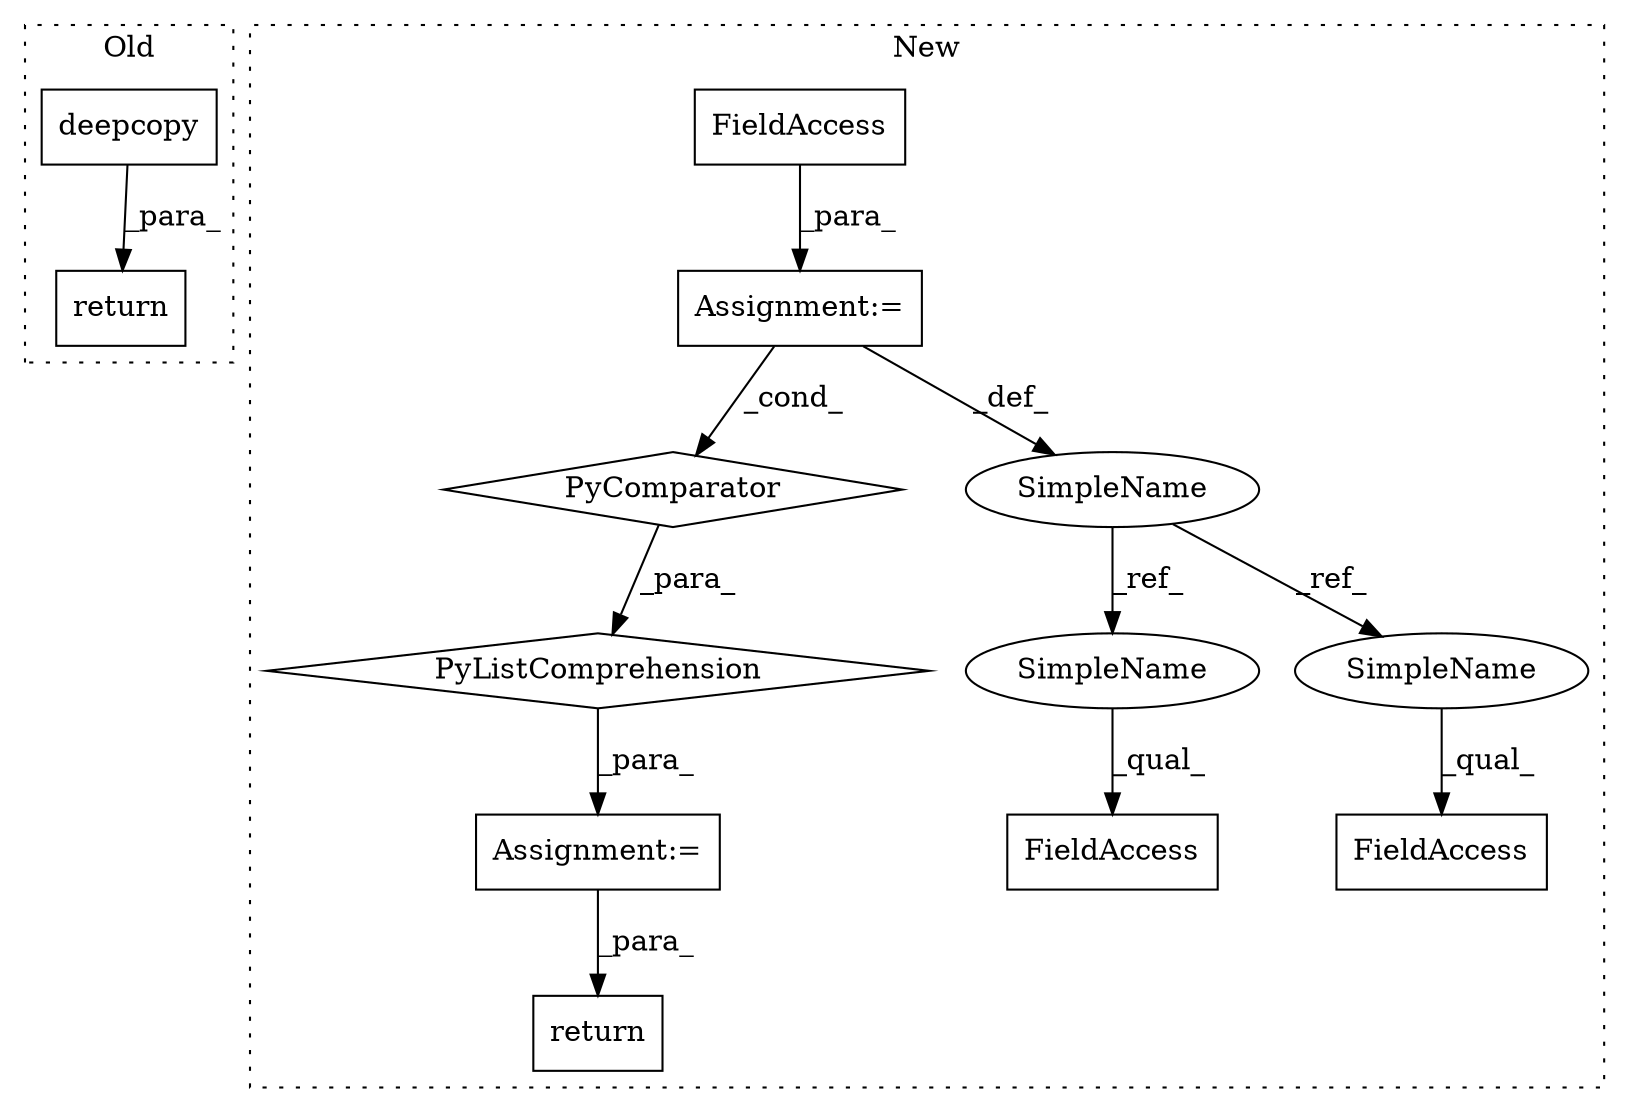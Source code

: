 digraph G {
subgraph cluster0 {
1 [label="deepcopy" a="32" s="12056,12081" l="9,1" shape="box"];
5 [label="return" a="41" s="12299" l="7" shape="box"];
label = "Old";
style="dotted";
}
subgraph cluster1 {
2 [label="PyListComprehension" a="109" s="13765" l="245" shape="diamond"];
3 [label="PyComparator" a="113" s="13949" l="48" shape="diamond"];
4 [label="Assignment:=" a="7" s="13949" l="48" shape="box"];
6 [label="return" a="41" s="14005" l="7" shape="box"];
7 [label="FieldAccess" a="22" s="13835" l="16" shape="box"];
8 [label="FieldAccess" a="22" s="13867" l="18" shape="box"];
9 [label="FieldAccess" a="22" s="13958" l="30" shape="box"];
10 [label="SimpleName" a="42" s="13952" l="3" shape="ellipse"];
11 [label="Assignment:=" a="7" s="13748" l="17" shape="box"];
12 [label="SimpleName" a="42" s="13867" l="3" shape="ellipse"];
13 [label="SimpleName" a="42" s="13835" l="3" shape="ellipse"];
label = "New";
style="dotted";
}
1 -> 5 [label="_para_"];
2 -> 11 [label="_para_"];
3 -> 2 [label="_para_"];
4 -> 3 [label="_cond_"];
4 -> 10 [label="_def_"];
9 -> 4 [label="_para_"];
10 -> 13 [label="_ref_"];
10 -> 12 [label="_ref_"];
11 -> 6 [label="_para_"];
12 -> 8 [label="_qual_"];
13 -> 7 [label="_qual_"];
}